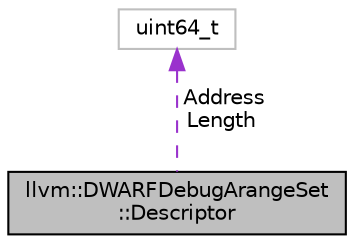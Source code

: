 digraph "llvm::DWARFDebugArangeSet::Descriptor"
{
 // LATEX_PDF_SIZE
  bgcolor="transparent";
  edge [fontname="Helvetica",fontsize="10",labelfontname="Helvetica",labelfontsize="10"];
  node [fontname="Helvetica",fontsize="10",shape=record];
  Node1 [label="llvm::DWARFDebugArangeSet\l::Descriptor",height=0.2,width=0.4,color="black", fillcolor="grey75", style="filled", fontcolor="black",tooltip=" "];
  Node2 -> Node1 [dir="back",color="darkorchid3",fontsize="10",style="dashed",label=" Address\nLength" ,fontname="Helvetica"];
  Node2 [label="uint64_t",height=0.2,width=0.4,color="grey75",tooltip=" "];
}
